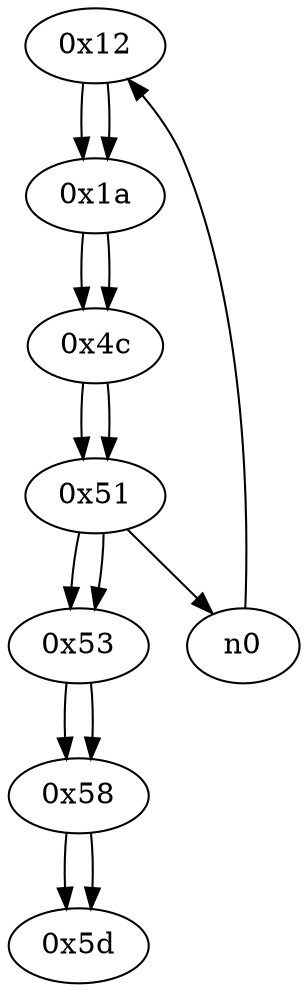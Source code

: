 digraph G{
/* nodes */
/* Start Freq.: 3111821 */
/* entry: 0x12  */
  n1 [label="0x12"]
  n2 [label="0x1a"]
  n3 [label="0x4c"]
  n4 [label="0x51"]
  n5 [label="0x53"]
  n6 [label="0x58"]
  n7 [label="0x5d"]
/* edges */
n1 -> n2;
n0 -> n1;
n2 -> n3;
n1 -> n2;
n3 -> n4;
n2 -> n3;
n4 -> n0;
n4 -> n5;
n3 -> n4;
n5 -> n6;
n4 -> n5;
n6 -> n7;
n5 -> n6;
n6 -> n7;
}
